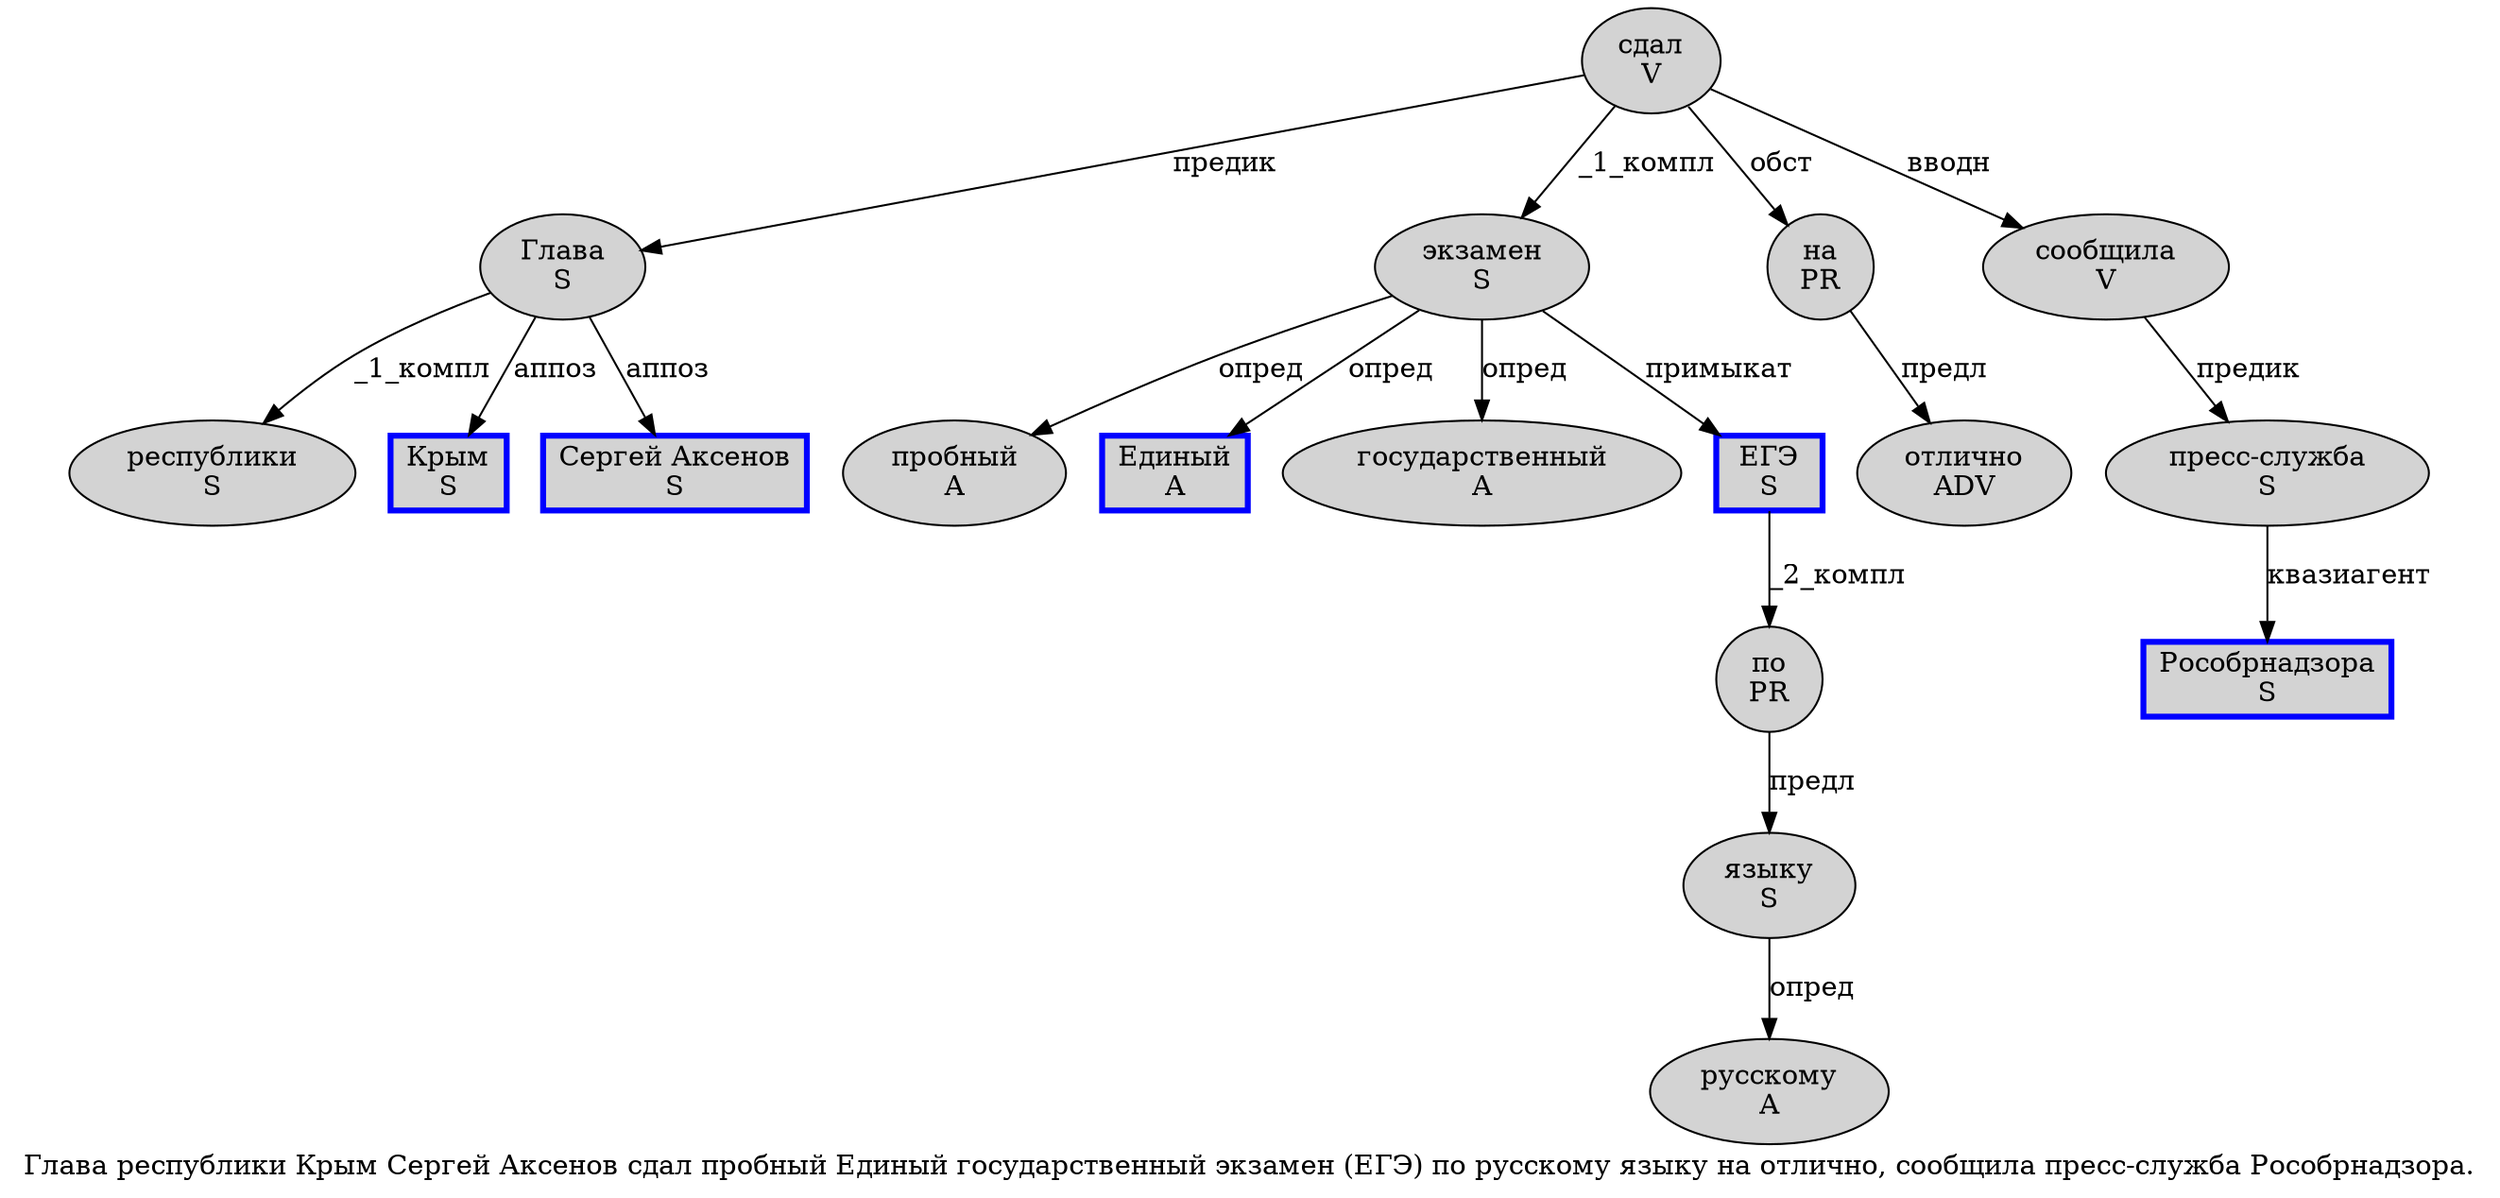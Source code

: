digraph SENTENCE_446 {
	graph [label="Глава республики Крым Сергей Аксенов сдал пробный Единый государственный экзамен (ЕГЭ) по русскому языку на отлично, сообщила пресс-служба Рособрнадзора."]
	node [style=filled]
		0 [label="Глава
S" color="" fillcolor=lightgray penwidth=1 shape=ellipse]
		1 [label="республики
S" color="" fillcolor=lightgray penwidth=1 shape=ellipse]
		2 [label="Крым
S" color=blue fillcolor=lightgray penwidth=3 shape=box]
		3 [label="Сергей Аксенов
S" color=blue fillcolor=lightgray penwidth=3 shape=box]
		4 [label="сдал
V" color="" fillcolor=lightgray penwidth=1 shape=ellipse]
		5 [label="пробный
A" color="" fillcolor=lightgray penwidth=1 shape=ellipse]
		6 [label="Единый
A" color=blue fillcolor=lightgray penwidth=3 shape=box]
		7 [label="государственный
A" color="" fillcolor=lightgray penwidth=1 shape=ellipse]
		8 [label="экзамен
S" color="" fillcolor=lightgray penwidth=1 shape=ellipse]
		10 [label="ЕГЭ
S" color=blue fillcolor=lightgray penwidth=3 shape=box]
		12 [label="по
PR" color="" fillcolor=lightgray penwidth=1 shape=ellipse]
		13 [label="русскому
A" color="" fillcolor=lightgray penwidth=1 shape=ellipse]
		14 [label="языку
S" color="" fillcolor=lightgray penwidth=1 shape=ellipse]
		15 [label="на
PR" color="" fillcolor=lightgray penwidth=1 shape=ellipse]
		16 [label="отлично
ADV" color="" fillcolor=lightgray penwidth=1 shape=ellipse]
		18 [label="сообщила
V" color="" fillcolor=lightgray penwidth=1 shape=ellipse]
		19 [label="пресс-служба
S" color="" fillcolor=lightgray penwidth=1 shape=ellipse]
		20 [label="Рособрнадзора
S" color=blue fillcolor=lightgray penwidth=3 shape=box]
			4 -> 0 [label="предик"]
			4 -> 8 [label="_1_компл"]
			4 -> 15 [label="обст"]
			4 -> 18 [label="вводн"]
			10 -> 12 [label="_2_компл"]
			19 -> 20 [label="квазиагент"]
			8 -> 5 [label="опред"]
			8 -> 6 [label="опред"]
			8 -> 7 [label="опред"]
			8 -> 10 [label="примыкат"]
			14 -> 13 [label="опред"]
			18 -> 19 [label="предик"]
			15 -> 16 [label="предл"]
			0 -> 1 [label="_1_компл"]
			0 -> 2 [label="аппоз"]
			0 -> 3 [label="аппоз"]
			12 -> 14 [label="предл"]
}
